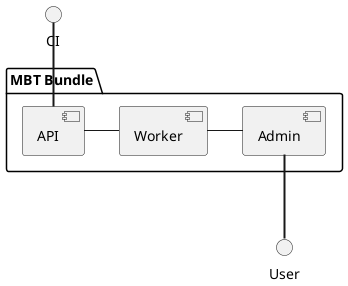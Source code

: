@startuml

package "MBT Bundle" as bundle {
    [API] as api
    [Worker] as worker
    [Admin] as ui
}
CI == api
api - worker
worker - ui
ui == User

@enduml
